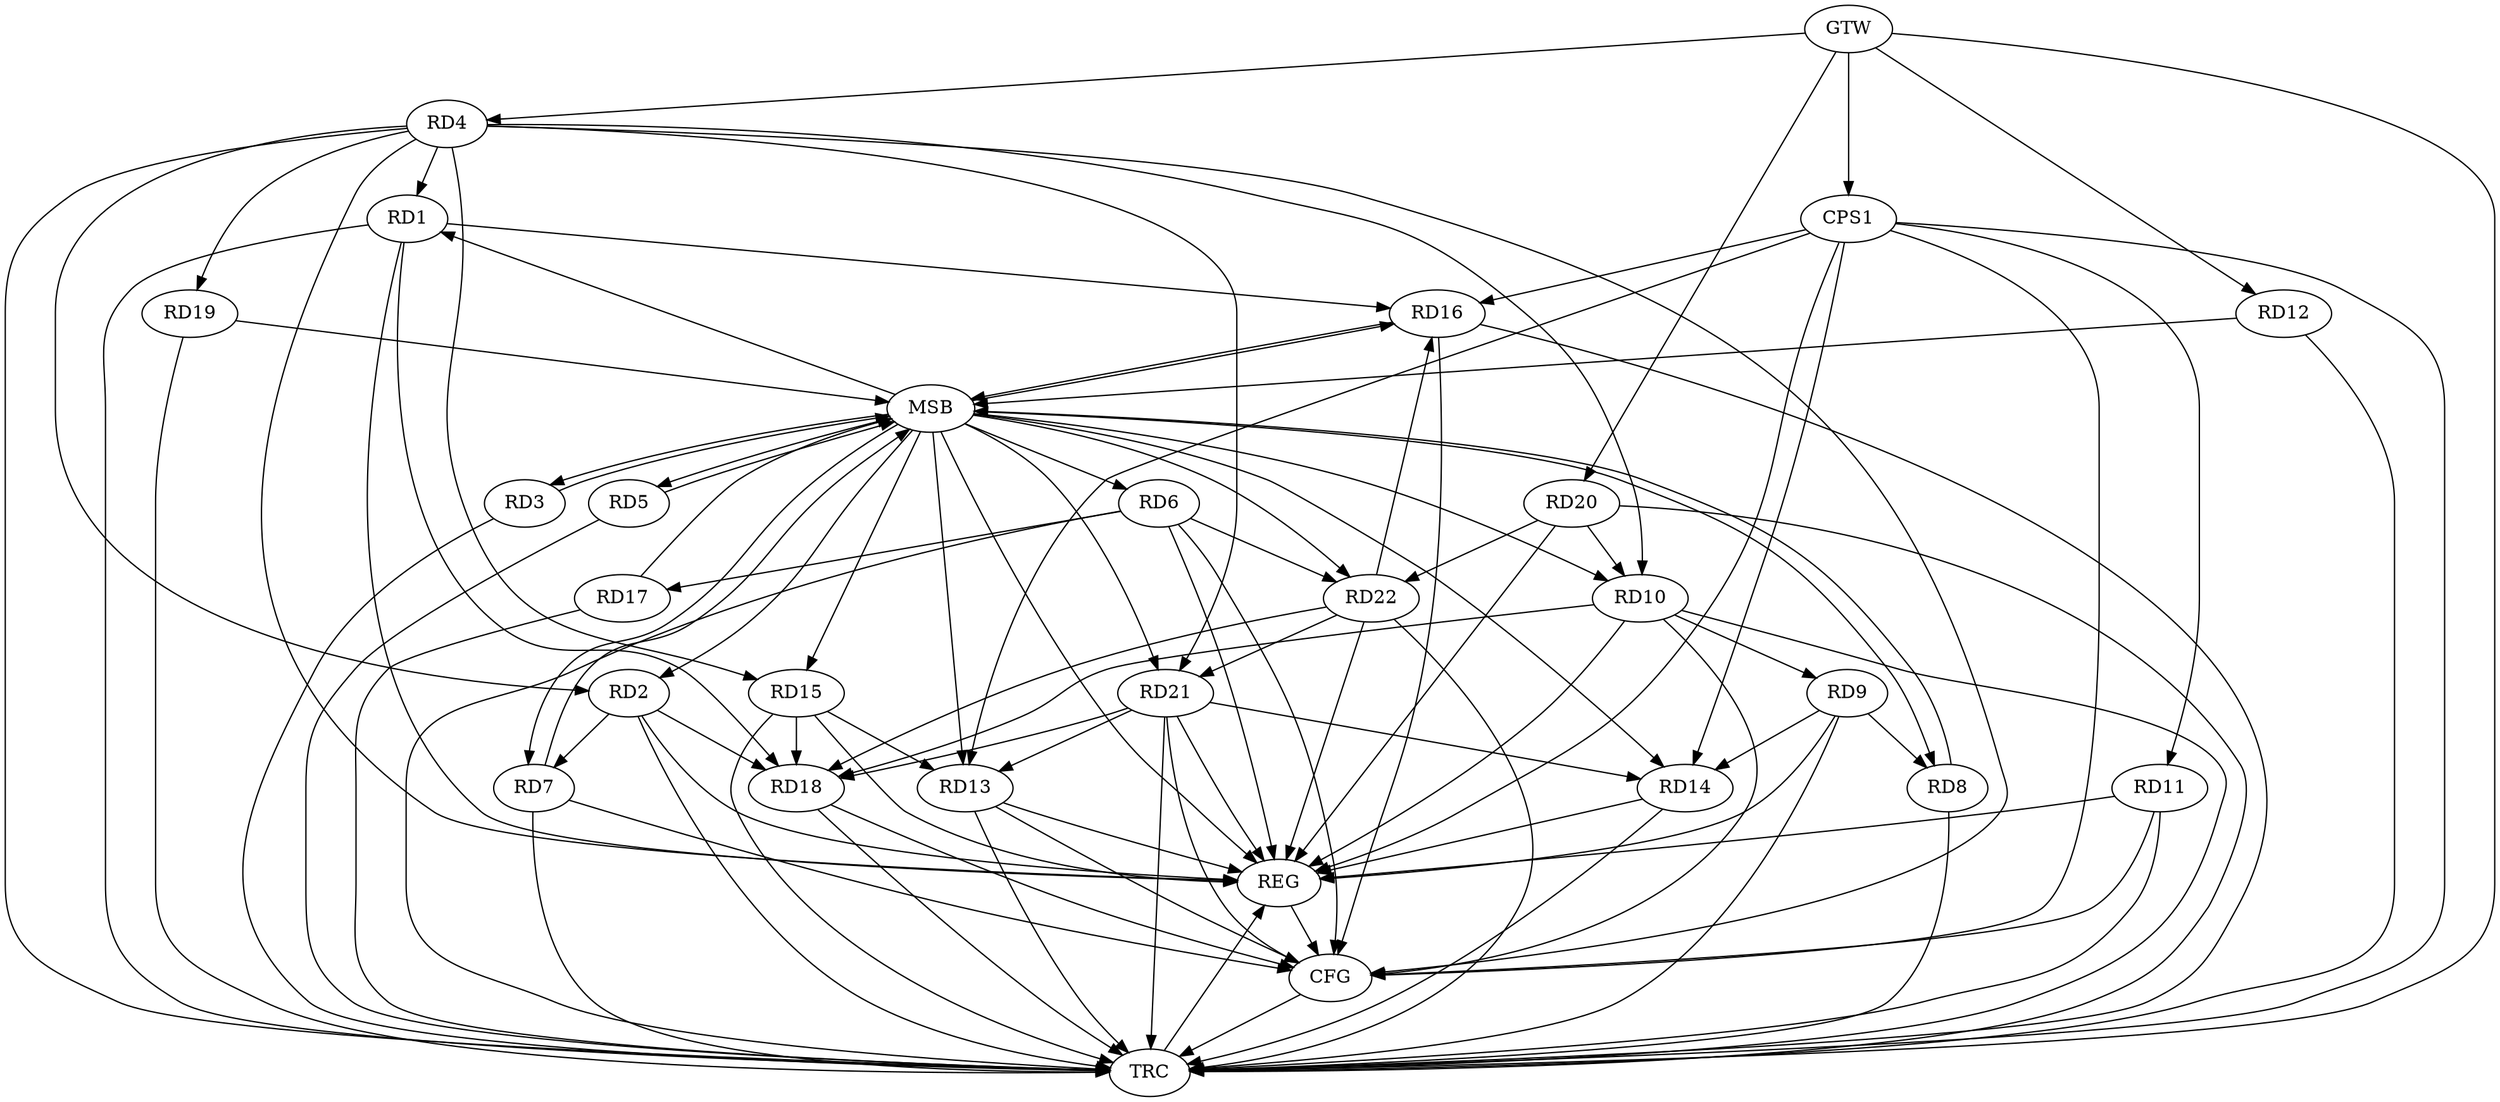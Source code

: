 strict digraph G {
  RD1 [ label="RD1" ];
  RD2 [ label="RD2" ];
  RD3 [ label="RD3" ];
  RD4 [ label="RD4" ];
  RD5 [ label="RD5" ];
  RD6 [ label="RD6" ];
  RD7 [ label="RD7" ];
  RD8 [ label="RD8" ];
  RD9 [ label="RD9" ];
  RD10 [ label="RD10" ];
  RD11 [ label="RD11" ];
  RD12 [ label="RD12" ];
  RD13 [ label="RD13" ];
  RD14 [ label="RD14" ];
  RD15 [ label="RD15" ];
  RD16 [ label="RD16" ];
  RD17 [ label="RD17" ];
  RD18 [ label="RD18" ];
  RD19 [ label="RD19" ];
  RD20 [ label="RD20" ];
  RD21 [ label="RD21" ];
  RD22 [ label="RD22" ];
  CPS1 [ label="CPS1" ];
  GTW [ label="GTW" ];
  REG [ label="REG" ];
  MSB [ label="MSB" ];
  CFG [ label="CFG" ];
  TRC [ label="TRC" ];
  RD1 -> RD16;
  RD1 -> RD18;
  RD2 -> RD7;
  RD2 -> RD18;
  RD4 -> RD10;
  RD4 -> RD19;
  RD4 -> RD21;
  RD6 -> RD17;
  RD6 -> RD22;
  RD9 -> RD8;
  RD10 -> RD9;
  RD9 -> RD14;
  RD10 -> RD18;
  RD20 -> RD10;
  RD15 -> RD13;
  RD21 -> RD13;
  RD21 -> RD14;
  RD15 -> RD18;
  RD22 -> RD16;
  RD21 -> RD18;
  RD22 -> RD18;
  RD20 -> RD22;
  RD22 -> RD21;
  CPS1 -> RD11;
  CPS1 -> RD13;
  CPS1 -> RD14;
  CPS1 -> RD16;
  GTW -> RD4;
  GTW -> RD12;
  GTW -> RD20;
  GTW -> CPS1;
  RD1 -> REG;
  RD2 -> REG;
  RD4 -> REG;
  RD6 -> REG;
  RD9 -> REG;
  RD10 -> REG;
  RD11 -> REG;
  RD13 -> REG;
  RD14 -> REG;
  RD15 -> REG;
  RD20 -> REG;
  RD21 -> REG;
  RD22 -> REG;
  CPS1 -> REG;
  RD3 -> MSB;
  MSB -> RD2;
  MSB -> RD5;
  MSB -> RD15;
  MSB -> REG;
  RD5 -> MSB;
  MSB -> RD3;
  MSB -> RD6;
  MSB -> RD14;
  MSB -> RD21;
  RD7 -> MSB;
  MSB -> RD8;
  MSB -> RD10;
  RD8 -> MSB;
  MSB -> RD7;
  RD12 -> MSB;
  MSB -> RD22;
  RD16 -> MSB;
  RD17 -> MSB;
  MSB -> RD1;
  RD19 -> MSB;
  MSB -> RD13;
  MSB -> RD16;
  RD7 -> CFG;
  RD21 -> CFG;
  CPS1 -> CFG;
  RD6 -> CFG;
  RD4 -> CFG;
  RD11 -> CFG;
  RD18 -> CFG;
  RD13 -> CFG;
  RD10 -> CFG;
  RD16 -> CFG;
  REG -> CFG;
  RD1 -> TRC;
  RD2 -> TRC;
  RD3 -> TRC;
  RD4 -> TRC;
  RD5 -> TRC;
  RD6 -> TRC;
  RD7 -> TRC;
  RD8 -> TRC;
  RD9 -> TRC;
  RD10 -> TRC;
  RD11 -> TRC;
  RD12 -> TRC;
  RD13 -> TRC;
  RD14 -> TRC;
  RD15 -> TRC;
  RD16 -> TRC;
  RD17 -> TRC;
  RD18 -> TRC;
  RD19 -> TRC;
  RD20 -> TRC;
  RD21 -> TRC;
  RD22 -> TRC;
  CPS1 -> TRC;
  GTW -> TRC;
  CFG -> TRC;
  TRC -> REG;
  RD4 -> RD1;
  RD4 -> RD15;
  RD4 -> RD2;
}
